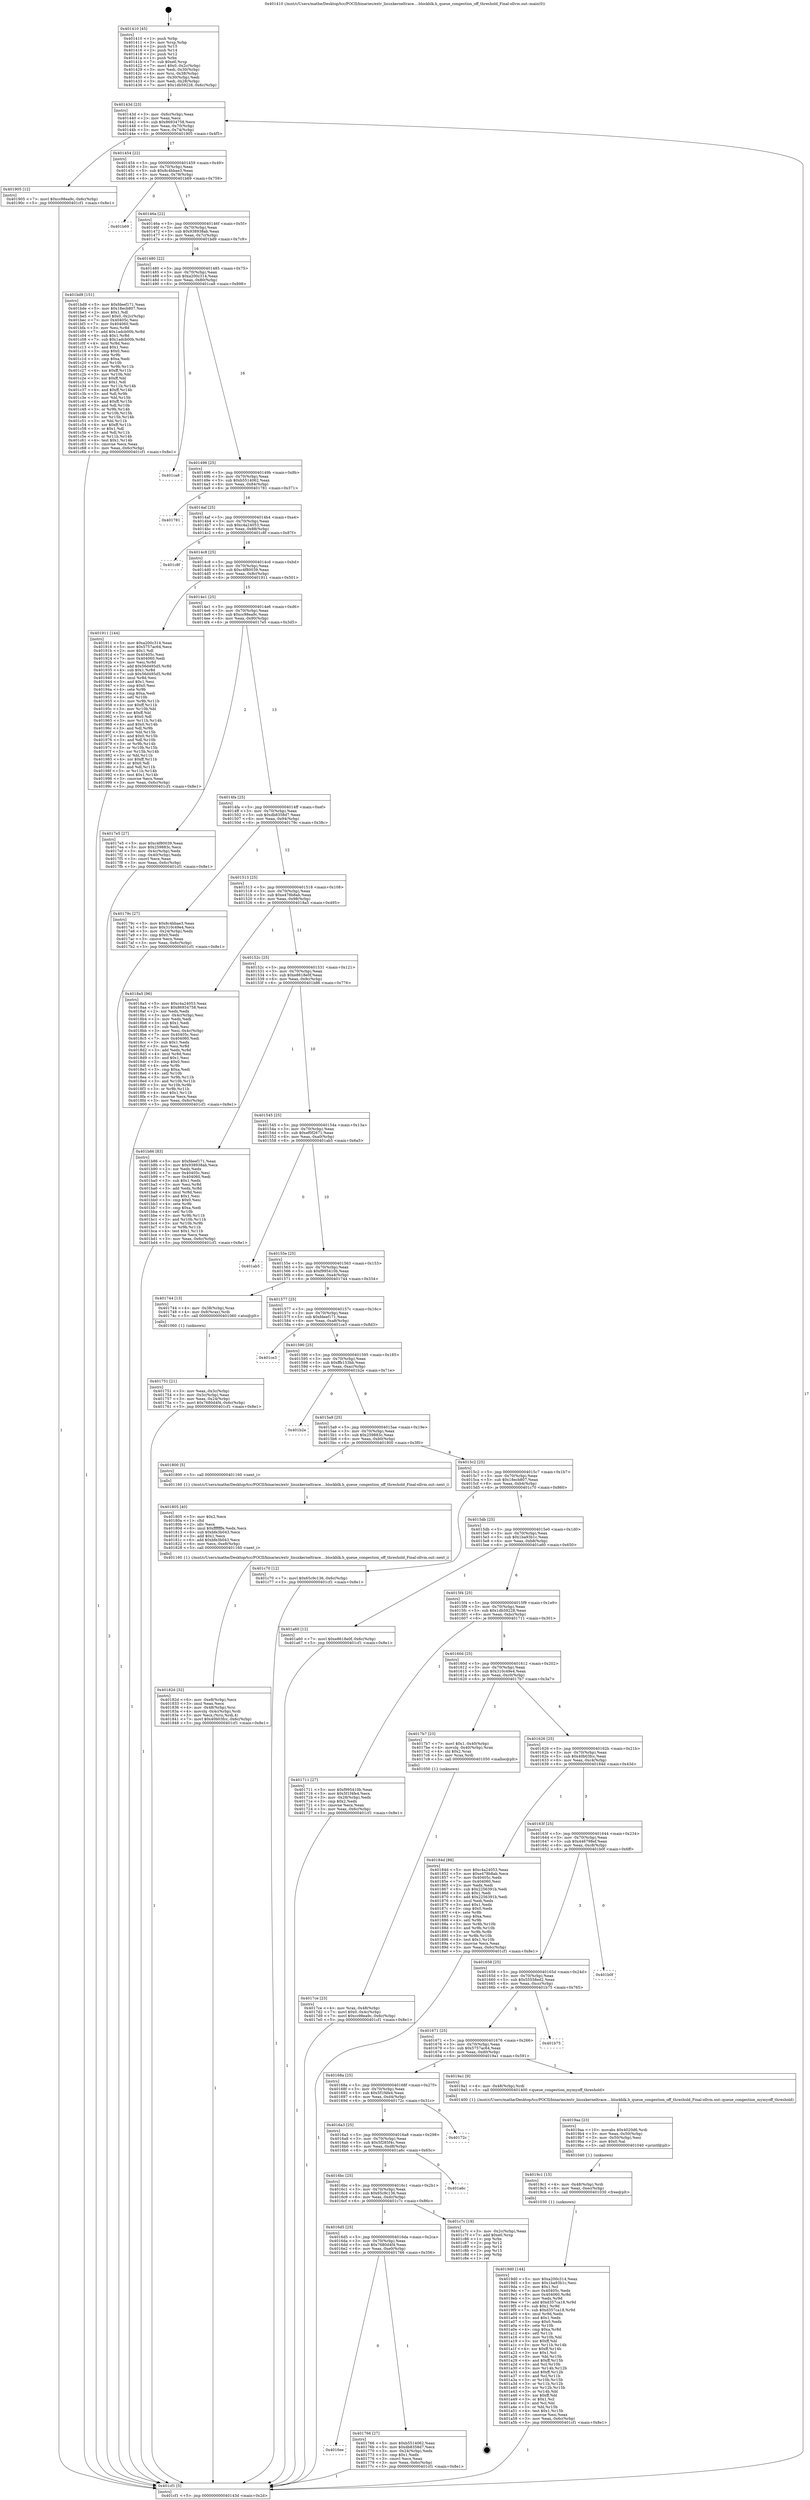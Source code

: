 digraph "0x401410" {
  label = "0x401410 (/mnt/c/Users/mathe/Desktop/tcc/POCII/binaries/extr_linuxkerneltrace....blockblk.h_queue_congestion_off_threshold_Final-ollvm.out::main(0))"
  labelloc = "t"
  node[shape=record]

  Entry [label="",width=0.3,height=0.3,shape=circle,fillcolor=black,style=filled]
  "0x40143d" [label="{
     0x40143d [23]\l
     | [instrs]\l
     &nbsp;&nbsp;0x40143d \<+3\>: mov -0x6c(%rbp),%eax\l
     &nbsp;&nbsp;0x401440 \<+2\>: mov %eax,%ecx\l
     &nbsp;&nbsp;0x401442 \<+6\>: sub $0x86934758,%ecx\l
     &nbsp;&nbsp;0x401448 \<+3\>: mov %eax,-0x70(%rbp)\l
     &nbsp;&nbsp;0x40144b \<+3\>: mov %ecx,-0x74(%rbp)\l
     &nbsp;&nbsp;0x40144e \<+6\>: je 0000000000401905 \<main+0x4f5\>\l
  }"]
  "0x401905" [label="{
     0x401905 [12]\l
     | [instrs]\l
     &nbsp;&nbsp;0x401905 \<+7\>: movl $0xcc98ea9c,-0x6c(%rbp)\l
     &nbsp;&nbsp;0x40190c \<+5\>: jmp 0000000000401cf1 \<main+0x8e1\>\l
  }"]
  "0x401454" [label="{
     0x401454 [22]\l
     | [instrs]\l
     &nbsp;&nbsp;0x401454 \<+5\>: jmp 0000000000401459 \<main+0x49\>\l
     &nbsp;&nbsp;0x401459 \<+3\>: mov -0x70(%rbp),%eax\l
     &nbsp;&nbsp;0x40145c \<+5\>: sub $0x8c4bbae3,%eax\l
     &nbsp;&nbsp;0x401461 \<+3\>: mov %eax,-0x78(%rbp)\l
     &nbsp;&nbsp;0x401464 \<+6\>: je 0000000000401b69 \<main+0x759\>\l
  }"]
  Exit [label="",width=0.3,height=0.3,shape=circle,fillcolor=black,style=filled,peripheries=2]
  "0x401b69" [label="{
     0x401b69\l
  }", style=dashed]
  "0x40146a" [label="{
     0x40146a [22]\l
     | [instrs]\l
     &nbsp;&nbsp;0x40146a \<+5\>: jmp 000000000040146f \<main+0x5f\>\l
     &nbsp;&nbsp;0x40146f \<+3\>: mov -0x70(%rbp),%eax\l
     &nbsp;&nbsp;0x401472 \<+5\>: sub $0x938938ab,%eax\l
     &nbsp;&nbsp;0x401477 \<+3\>: mov %eax,-0x7c(%rbp)\l
     &nbsp;&nbsp;0x40147a \<+6\>: je 0000000000401bd9 \<main+0x7c9\>\l
  }"]
  "0x4019d0" [label="{
     0x4019d0 [144]\l
     | [instrs]\l
     &nbsp;&nbsp;0x4019d0 \<+5\>: mov $0xa200c314,%eax\l
     &nbsp;&nbsp;0x4019d5 \<+5\>: mov $0x1ba93b1c,%esi\l
     &nbsp;&nbsp;0x4019da \<+2\>: mov $0x1,%cl\l
     &nbsp;&nbsp;0x4019dc \<+7\>: mov 0x40405c,%edx\l
     &nbsp;&nbsp;0x4019e3 \<+8\>: mov 0x404060,%r8d\l
     &nbsp;&nbsp;0x4019eb \<+3\>: mov %edx,%r9d\l
     &nbsp;&nbsp;0x4019ee \<+7\>: add $0xd357ca18,%r9d\l
     &nbsp;&nbsp;0x4019f5 \<+4\>: sub $0x1,%r9d\l
     &nbsp;&nbsp;0x4019f9 \<+7\>: sub $0xd357ca18,%r9d\l
     &nbsp;&nbsp;0x401a00 \<+4\>: imul %r9d,%edx\l
     &nbsp;&nbsp;0x401a04 \<+3\>: and $0x1,%edx\l
     &nbsp;&nbsp;0x401a07 \<+3\>: cmp $0x0,%edx\l
     &nbsp;&nbsp;0x401a0a \<+4\>: sete %r10b\l
     &nbsp;&nbsp;0x401a0e \<+4\>: cmp $0xa,%r8d\l
     &nbsp;&nbsp;0x401a12 \<+4\>: setl %r11b\l
     &nbsp;&nbsp;0x401a16 \<+3\>: mov %r10b,%bl\l
     &nbsp;&nbsp;0x401a19 \<+3\>: xor $0xff,%bl\l
     &nbsp;&nbsp;0x401a1c \<+3\>: mov %r11b,%r14b\l
     &nbsp;&nbsp;0x401a1f \<+4\>: xor $0xff,%r14b\l
     &nbsp;&nbsp;0x401a23 \<+3\>: xor $0x1,%cl\l
     &nbsp;&nbsp;0x401a26 \<+3\>: mov %bl,%r15b\l
     &nbsp;&nbsp;0x401a29 \<+4\>: and $0xff,%r15b\l
     &nbsp;&nbsp;0x401a2d \<+3\>: and %cl,%r10b\l
     &nbsp;&nbsp;0x401a30 \<+3\>: mov %r14b,%r12b\l
     &nbsp;&nbsp;0x401a33 \<+4\>: and $0xff,%r12b\l
     &nbsp;&nbsp;0x401a37 \<+3\>: and %cl,%r11b\l
     &nbsp;&nbsp;0x401a3a \<+3\>: or %r10b,%r15b\l
     &nbsp;&nbsp;0x401a3d \<+3\>: or %r11b,%r12b\l
     &nbsp;&nbsp;0x401a40 \<+3\>: xor %r12b,%r15b\l
     &nbsp;&nbsp;0x401a43 \<+3\>: or %r14b,%bl\l
     &nbsp;&nbsp;0x401a46 \<+3\>: xor $0xff,%bl\l
     &nbsp;&nbsp;0x401a49 \<+3\>: or $0x1,%cl\l
     &nbsp;&nbsp;0x401a4c \<+2\>: and %cl,%bl\l
     &nbsp;&nbsp;0x401a4e \<+3\>: or %bl,%r15b\l
     &nbsp;&nbsp;0x401a51 \<+4\>: test $0x1,%r15b\l
     &nbsp;&nbsp;0x401a55 \<+3\>: cmovne %esi,%eax\l
     &nbsp;&nbsp;0x401a58 \<+3\>: mov %eax,-0x6c(%rbp)\l
     &nbsp;&nbsp;0x401a5b \<+5\>: jmp 0000000000401cf1 \<main+0x8e1\>\l
  }"]
  "0x401bd9" [label="{
     0x401bd9 [151]\l
     | [instrs]\l
     &nbsp;&nbsp;0x401bd9 \<+5\>: mov $0xfdeef171,%eax\l
     &nbsp;&nbsp;0x401bde \<+5\>: mov $0x18ecb807,%ecx\l
     &nbsp;&nbsp;0x401be3 \<+2\>: mov $0x1,%dl\l
     &nbsp;&nbsp;0x401be5 \<+7\>: movl $0x0,-0x2c(%rbp)\l
     &nbsp;&nbsp;0x401bec \<+7\>: mov 0x40405c,%esi\l
     &nbsp;&nbsp;0x401bf3 \<+7\>: mov 0x404060,%edi\l
     &nbsp;&nbsp;0x401bfa \<+3\>: mov %esi,%r8d\l
     &nbsp;&nbsp;0x401bfd \<+7\>: add $0x1adcb00b,%r8d\l
     &nbsp;&nbsp;0x401c04 \<+4\>: sub $0x1,%r8d\l
     &nbsp;&nbsp;0x401c08 \<+7\>: sub $0x1adcb00b,%r8d\l
     &nbsp;&nbsp;0x401c0f \<+4\>: imul %r8d,%esi\l
     &nbsp;&nbsp;0x401c13 \<+3\>: and $0x1,%esi\l
     &nbsp;&nbsp;0x401c16 \<+3\>: cmp $0x0,%esi\l
     &nbsp;&nbsp;0x401c19 \<+4\>: sete %r9b\l
     &nbsp;&nbsp;0x401c1d \<+3\>: cmp $0xa,%edi\l
     &nbsp;&nbsp;0x401c20 \<+4\>: setl %r10b\l
     &nbsp;&nbsp;0x401c24 \<+3\>: mov %r9b,%r11b\l
     &nbsp;&nbsp;0x401c27 \<+4\>: xor $0xff,%r11b\l
     &nbsp;&nbsp;0x401c2b \<+3\>: mov %r10b,%bl\l
     &nbsp;&nbsp;0x401c2e \<+3\>: xor $0xff,%bl\l
     &nbsp;&nbsp;0x401c31 \<+3\>: xor $0x1,%dl\l
     &nbsp;&nbsp;0x401c34 \<+3\>: mov %r11b,%r14b\l
     &nbsp;&nbsp;0x401c37 \<+4\>: and $0xff,%r14b\l
     &nbsp;&nbsp;0x401c3b \<+3\>: and %dl,%r9b\l
     &nbsp;&nbsp;0x401c3e \<+3\>: mov %bl,%r15b\l
     &nbsp;&nbsp;0x401c41 \<+4\>: and $0xff,%r15b\l
     &nbsp;&nbsp;0x401c45 \<+3\>: and %dl,%r10b\l
     &nbsp;&nbsp;0x401c48 \<+3\>: or %r9b,%r14b\l
     &nbsp;&nbsp;0x401c4b \<+3\>: or %r10b,%r15b\l
     &nbsp;&nbsp;0x401c4e \<+3\>: xor %r15b,%r14b\l
     &nbsp;&nbsp;0x401c51 \<+3\>: or %bl,%r11b\l
     &nbsp;&nbsp;0x401c54 \<+4\>: xor $0xff,%r11b\l
     &nbsp;&nbsp;0x401c58 \<+3\>: or $0x1,%dl\l
     &nbsp;&nbsp;0x401c5b \<+3\>: and %dl,%r11b\l
     &nbsp;&nbsp;0x401c5e \<+3\>: or %r11b,%r14b\l
     &nbsp;&nbsp;0x401c61 \<+4\>: test $0x1,%r14b\l
     &nbsp;&nbsp;0x401c65 \<+3\>: cmovne %ecx,%eax\l
     &nbsp;&nbsp;0x401c68 \<+3\>: mov %eax,-0x6c(%rbp)\l
     &nbsp;&nbsp;0x401c6b \<+5\>: jmp 0000000000401cf1 \<main+0x8e1\>\l
  }"]
  "0x401480" [label="{
     0x401480 [22]\l
     | [instrs]\l
     &nbsp;&nbsp;0x401480 \<+5\>: jmp 0000000000401485 \<main+0x75\>\l
     &nbsp;&nbsp;0x401485 \<+3\>: mov -0x70(%rbp),%eax\l
     &nbsp;&nbsp;0x401488 \<+5\>: sub $0xa200c314,%eax\l
     &nbsp;&nbsp;0x40148d \<+3\>: mov %eax,-0x80(%rbp)\l
     &nbsp;&nbsp;0x401490 \<+6\>: je 0000000000401ca8 \<main+0x898\>\l
  }"]
  "0x4019c1" [label="{
     0x4019c1 [15]\l
     | [instrs]\l
     &nbsp;&nbsp;0x4019c1 \<+4\>: mov -0x48(%rbp),%rdi\l
     &nbsp;&nbsp;0x4019c5 \<+6\>: mov %eax,-0xec(%rbp)\l
     &nbsp;&nbsp;0x4019cb \<+5\>: call 0000000000401030 \<free@plt\>\l
     | [calls]\l
     &nbsp;&nbsp;0x401030 \{1\} (unknown)\l
  }"]
  "0x401ca8" [label="{
     0x401ca8\l
  }", style=dashed]
  "0x401496" [label="{
     0x401496 [25]\l
     | [instrs]\l
     &nbsp;&nbsp;0x401496 \<+5\>: jmp 000000000040149b \<main+0x8b\>\l
     &nbsp;&nbsp;0x40149b \<+3\>: mov -0x70(%rbp),%eax\l
     &nbsp;&nbsp;0x40149e \<+5\>: sub $0xb5514062,%eax\l
     &nbsp;&nbsp;0x4014a3 \<+6\>: mov %eax,-0x84(%rbp)\l
     &nbsp;&nbsp;0x4014a9 \<+6\>: je 0000000000401781 \<main+0x371\>\l
  }"]
  "0x4019aa" [label="{
     0x4019aa [23]\l
     | [instrs]\l
     &nbsp;&nbsp;0x4019aa \<+10\>: movabs $0x4020d6,%rdi\l
     &nbsp;&nbsp;0x4019b4 \<+3\>: mov %eax,-0x50(%rbp)\l
     &nbsp;&nbsp;0x4019b7 \<+3\>: mov -0x50(%rbp),%esi\l
     &nbsp;&nbsp;0x4019ba \<+2\>: mov $0x0,%al\l
     &nbsp;&nbsp;0x4019bc \<+5\>: call 0000000000401040 \<printf@plt\>\l
     | [calls]\l
     &nbsp;&nbsp;0x401040 \{1\} (unknown)\l
  }"]
  "0x401781" [label="{
     0x401781\l
  }", style=dashed]
  "0x4014af" [label="{
     0x4014af [25]\l
     | [instrs]\l
     &nbsp;&nbsp;0x4014af \<+5\>: jmp 00000000004014b4 \<main+0xa4\>\l
     &nbsp;&nbsp;0x4014b4 \<+3\>: mov -0x70(%rbp),%eax\l
     &nbsp;&nbsp;0x4014b7 \<+5\>: sub $0xc4a24053,%eax\l
     &nbsp;&nbsp;0x4014bc \<+6\>: mov %eax,-0x88(%rbp)\l
     &nbsp;&nbsp;0x4014c2 \<+6\>: je 0000000000401c8f \<main+0x87f\>\l
  }"]
  "0x40182d" [label="{
     0x40182d [32]\l
     | [instrs]\l
     &nbsp;&nbsp;0x40182d \<+6\>: mov -0xe8(%rbp),%ecx\l
     &nbsp;&nbsp;0x401833 \<+3\>: imul %eax,%ecx\l
     &nbsp;&nbsp;0x401836 \<+4\>: mov -0x48(%rbp),%rsi\l
     &nbsp;&nbsp;0x40183a \<+4\>: movslq -0x4c(%rbp),%rdi\l
     &nbsp;&nbsp;0x40183e \<+3\>: mov %ecx,(%rsi,%rdi,4)\l
     &nbsp;&nbsp;0x401841 \<+7\>: movl $0x40b03fcc,-0x6c(%rbp)\l
     &nbsp;&nbsp;0x401848 \<+5\>: jmp 0000000000401cf1 \<main+0x8e1\>\l
  }"]
  "0x401c8f" [label="{
     0x401c8f\l
  }", style=dashed]
  "0x4014c8" [label="{
     0x4014c8 [25]\l
     | [instrs]\l
     &nbsp;&nbsp;0x4014c8 \<+5\>: jmp 00000000004014cd \<main+0xbd\>\l
     &nbsp;&nbsp;0x4014cd \<+3\>: mov -0x70(%rbp),%eax\l
     &nbsp;&nbsp;0x4014d0 \<+5\>: sub $0xc4f80039,%eax\l
     &nbsp;&nbsp;0x4014d5 \<+6\>: mov %eax,-0x8c(%rbp)\l
     &nbsp;&nbsp;0x4014db \<+6\>: je 0000000000401911 \<main+0x501\>\l
  }"]
  "0x401805" [label="{
     0x401805 [40]\l
     | [instrs]\l
     &nbsp;&nbsp;0x401805 \<+5\>: mov $0x2,%ecx\l
     &nbsp;&nbsp;0x40180a \<+1\>: cltd\l
     &nbsp;&nbsp;0x40180b \<+2\>: idiv %ecx\l
     &nbsp;&nbsp;0x40180d \<+6\>: imul $0xfffffffe,%edx,%ecx\l
     &nbsp;&nbsp;0x401813 \<+6\>: sub $0xbfe3b043,%ecx\l
     &nbsp;&nbsp;0x401819 \<+3\>: add $0x1,%ecx\l
     &nbsp;&nbsp;0x40181c \<+6\>: add $0xbfe3b043,%ecx\l
     &nbsp;&nbsp;0x401822 \<+6\>: mov %ecx,-0xe8(%rbp)\l
     &nbsp;&nbsp;0x401828 \<+5\>: call 0000000000401160 \<next_i\>\l
     | [calls]\l
     &nbsp;&nbsp;0x401160 \{1\} (/mnt/c/Users/mathe/Desktop/tcc/POCII/binaries/extr_linuxkerneltrace....blockblk.h_queue_congestion_off_threshold_Final-ollvm.out::next_i)\l
  }"]
  "0x401911" [label="{
     0x401911 [144]\l
     | [instrs]\l
     &nbsp;&nbsp;0x401911 \<+5\>: mov $0xa200c314,%eax\l
     &nbsp;&nbsp;0x401916 \<+5\>: mov $0x5757ac64,%ecx\l
     &nbsp;&nbsp;0x40191b \<+2\>: mov $0x1,%dl\l
     &nbsp;&nbsp;0x40191d \<+7\>: mov 0x40405c,%esi\l
     &nbsp;&nbsp;0x401924 \<+7\>: mov 0x404060,%edi\l
     &nbsp;&nbsp;0x40192b \<+3\>: mov %esi,%r8d\l
     &nbsp;&nbsp;0x40192e \<+7\>: add $0x56d495d5,%r8d\l
     &nbsp;&nbsp;0x401935 \<+4\>: sub $0x1,%r8d\l
     &nbsp;&nbsp;0x401939 \<+7\>: sub $0x56d495d5,%r8d\l
     &nbsp;&nbsp;0x401940 \<+4\>: imul %r8d,%esi\l
     &nbsp;&nbsp;0x401944 \<+3\>: and $0x1,%esi\l
     &nbsp;&nbsp;0x401947 \<+3\>: cmp $0x0,%esi\l
     &nbsp;&nbsp;0x40194a \<+4\>: sete %r9b\l
     &nbsp;&nbsp;0x40194e \<+3\>: cmp $0xa,%edi\l
     &nbsp;&nbsp;0x401951 \<+4\>: setl %r10b\l
     &nbsp;&nbsp;0x401955 \<+3\>: mov %r9b,%r11b\l
     &nbsp;&nbsp;0x401958 \<+4\>: xor $0xff,%r11b\l
     &nbsp;&nbsp;0x40195c \<+3\>: mov %r10b,%bl\l
     &nbsp;&nbsp;0x40195f \<+3\>: xor $0xff,%bl\l
     &nbsp;&nbsp;0x401962 \<+3\>: xor $0x0,%dl\l
     &nbsp;&nbsp;0x401965 \<+3\>: mov %r11b,%r14b\l
     &nbsp;&nbsp;0x401968 \<+4\>: and $0x0,%r14b\l
     &nbsp;&nbsp;0x40196c \<+3\>: and %dl,%r9b\l
     &nbsp;&nbsp;0x40196f \<+3\>: mov %bl,%r15b\l
     &nbsp;&nbsp;0x401972 \<+4\>: and $0x0,%r15b\l
     &nbsp;&nbsp;0x401976 \<+3\>: and %dl,%r10b\l
     &nbsp;&nbsp;0x401979 \<+3\>: or %r9b,%r14b\l
     &nbsp;&nbsp;0x40197c \<+3\>: or %r10b,%r15b\l
     &nbsp;&nbsp;0x40197f \<+3\>: xor %r15b,%r14b\l
     &nbsp;&nbsp;0x401982 \<+3\>: or %bl,%r11b\l
     &nbsp;&nbsp;0x401985 \<+4\>: xor $0xff,%r11b\l
     &nbsp;&nbsp;0x401989 \<+3\>: or $0x0,%dl\l
     &nbsp;&nbsp;0x40198c \<+3\>: and %dl,%r11b\l
     &nbsp;&nbsp;0x40198f \<+3\>: or %r11b,%r14b\l
     &nbsp;&nbsp;0x401992 \<+4\>: test $0x1,%r14b\l
     &nbsp;&nbsp;0x401996 \<+3\>: cmovne %ecx,%eax\l
     &nbsp;&nbsp;0x401999 \<+3\>: mov %eax,-0x6c(%rbp)\l
     &nbsp;&nbsp;0x40199c \<+5\>: jmp 0000000000401cf1 \<main+0x8e1\>\l
  }"]
  "0x4014e1" [label="{
     0x4014e1 [25]\l
     | [instrs]\l
     &nbsp;&nbsp;0x4014e1 \<+5\>: jmp 00000000004014e6 \<main+0xd6\>\l
     &nbsp;&nbsp;0x4014e6 \<+3\>: mov -0x70(%rbp),%eax\l
     &nbsp;&nbsp;0x4014e9 \<+5\>: sub $0xcc98ea9c,%eax\l
     &nbsp;&nbsp;0x4014ee \<+6\>: mov %eax,-0x90(%rbp)\l
     &nbsp;&nbsp;0x4014f4 \<+6\>: je 00000000004017e5 \<main+0x3d5\>\l
  }"]
  "0x4017ce" [label="{
     0x4017ce [23]\l
     | [instrs]\l
     &nbsp;&nbsp;0x4017ce \<+4\>: mov %rax,-0x48(%rbp)\l
     &nbsp;&nbsp;0x4017d2 \<+7\>: movl $0x0,-0x4c(%rbp)\l
     &nbsp;&nbsp;0x4017d9 \<+7\>: movl $0xcc98ea9c,-0x6c(%rbp)\l
     &nbsp;&nbsp;0x4017e0 \<+5\>: jmp 0000000000401cf1 \<main+0x8e1\>\l
  }"]
  "0x4017e5" [label="{
     0x4017e5 [27]\l
     | [instrs]\l
     &nbsp;&nbsp;0x4017e5 \<+5\>: mov $0xc4f80039,%eax\l
     &nbsp;&nbsp;0x4017ea \<+5\>: mov $0x259883c,%ecx\l
     &nbsp;&nbsp;0x4017ef \<+3\>: mov -0x4c(%rbp),%edx\l
     &nbsp;&nbsp;0x4017f2 \<+3\>: cmp -0x40(%rbp),%edx\l
     &nbsp;&nbsp;0x4017f5 \<+3\>: cmovl %ecx,%eax\l
     &nbsp;&nbsp;0x4017f8 \<+3\>: mov %eax,-0x6c(%rbp)\l
     &nbsp;&nbsp;0x4017fb \<+5\>: jmp 0000000000401cf1 \<main+0x8e1\>\l
  }"]
  "0x4014fa" [label="{
     0x4014fa [25]\l
     | [instrs]\l
     &nbsp;&nbsp;0x4014fa \<+5\>: jmp 00000000004014ff \<main+0xef\>\l
     &nbsp;&nbsp;0x4014ff \<+3\>: mov -0x70(%rbp),%eax\l
     &nbsp;&nbsp;0x401502 \<+5\>: sub $0xdb8358d7,%eax\l
     &nbsp;&nbsp;0x401507 \<+6\>: mov %eax,-0x94(%rbp)\l
     &nbsp;&nbsp;0x40150d \<+6\>: je 000000000040179c \<main+0x38c\>\l
  }"]
  "0x4016ee" [label="{
     0x4016ee\l
  }", style=dashed]
  "0x40179c" [label="{
     0x40179c [27]\l
     | [instrs]\l
     &nbsp;&nbsp;0x40179c \<+5\>: mov $0x8c4bbae3,%eax\l
     &nbsp;&nbsp;0x4017a1 \<+5\>: mov $0x310c49e4,%ecx\l
     &nbsp;&nbsp;0x4017a6 \<+3\>: mov -0x24(%rbp),%edx\l
     &nbsp;&nbsp;0x4017a9 \<+3\>: cmp $0x0,%edx\l
     &nbsp;&nbsp;0x4017ac \<+3\>: cmove %ecx,%eax\l
     &nbsp;&nbsp;0x4017af \<+3\>: mov %eax,-0x6c(%rbp)\l
     &nbsp;&nbsp;0x4017b2 \<+5\>: jmp 0000000000401cf1 \<main+0x8e1\>\l
  }"]
  "0x401513" [label="{
     0x401513 [25]\l
     | [instrs]\l
     &nbsp;&nbsp;0x401513 \<+5\>: jmp 0000000000401518 \<main+0x108\>\l
     &nbsp;&nbsp;0x401518 \<+3\>: mov -0x70(%rbp),%eax\l
     &nbsp;&nbsp;0x40151b \<+5\>: sub $0xe478b8ab,%eax\l
     &nbsp;&nbsp;0x401520 \<+6\>: mov %eax,-0x98(%rbp)\l
     &nbsp;&nbsp;0x401526 \<+6\>: je 00000000004018a5 \<main+0x495\>\l
  }"]
  "0x401766" [label="{
     0x401766 [27]\l
     | [instrs]\l
     &nbsp;&nbsp;0x401766 \<+5\>: mov $0xb5514062,%eax\l
     &nbsp;&nbsp;0x40176b \<+5\>: mov $0xdb8358d7,%ecx\l
     &nbsp;&nbsp;0x401770 \<+3\>: mov -0x24(%rbp),%edx\l
     &nbsp;&nbsp;0x401773 \<+3\>: cmp $0x1,%edx\l
     &nbsp;&nbsp;0x401776 \<+3\>: cmovl %ecx,%eax\l
     &nbsp;&nbsp;0x401779 \<+3\>: mov %eax,-0x6c(%rbp)\l
     &nbsp;&nbsp;0x40177c \<+5\>: jmp 0000000000401cf1 \<main+0x8e1\>\l
  }"]
  "0x4018a5" [label="{
     0x4018a5 [96]\l
     | [instrs]\l
     &nbsp;&nbsp;0x4018a5 \<+5\>: mov $0xc4a24053,%eax\l
     &nbsp;&nbsp;0x4018aa \<+5\>: mov $0x86934758,%ecx\l
     &nbsp;&nbsp;0x4018af \<+2\>: xor %edx,%edx\l
     &nbsp;&nbsp;0x4018b1 \<+3\>: mov -0x4c(%rbp),%esi\l
     &nbsp;&nbsp;0x4018b4 \<+2\>: mov %edx,%edi\l
     &nbsp;&nbsp;0x4018b6 \<+3\>: sub $0x1,%edi\l
     &nbsp;&nbsp;0x4018b9 \<+2\>: sub %edi,%esi\l
     &nbsp;&nbsp;0x4018bb \<+3\>: mov %esi,-0x4c(%rbp)\l
     &nbsp;&nbsp;0x4018be \<+7\>: mov 0x40405c,%esi\l
     &nbsp;&nbsp;0x4018c5 \<+7\>: mov 0x404060,%edi\l
     &nbsp;&nbsp;0x4018cc \<+3\>: sub $0x1,%edx\l
     &nbsp;&nbsp;0x4018cf \<+3\>: mov %esi,%r8d\l
     &nbsp;&nbsp;0x4018d2 \<+3\>: add %edx,%r8d\l
     &nbsp;&nbsp;0x4018d5 \<+4\>: imul %r8d,%esi\l
     &nbsp;&nbsp;0x4018d9 \<+3\>: and $0x1,%esi\l
     &nbsp;&nbsp;0x4018dc \<+3\>: cmp $0x0,%esi\l
     &nbsp;&nbsp;0x4018df \<+4\>: sete %r9b\l
     &nbsp;&nbsp;0x4018e3 \<+3\>: cmp $0xa,%edi\l
     &nbsp;&nbsp;0x4018e6 \<+4\>: setl %r10b\l
     &nbsp;&nbsp;0x4018ea \<+3\>: mov %r9b,%r11b\l
     &nbsp;&nbsp;0x4018ed \<+3\>: and %r10b,%r11b\l
     &nbsp;&nbsp;0x4018f0 \<+3\>: xor %r10b,%r9b\l
     &nbsp;&nbsp;0x4018f3 \<+3\>: or %r9b,%r11b\l
     &nbsp;&nbsp;0x4018f6 \<+4\>: test $0x1,%r11b\l
     &nbsp;&nbsp;0x4018fa \<+3\>: cmovne %ecx,%eax\l
     &nbsp;&nbsp;0x4018fd \<+3\>: mov %eax,-0x6c(%rbp)\l
     &nbsp;&nbsp;0x401900 \<+5\>: jmp 0000000000401cf1 \<main+0x8e1\>\l
  }"]
  "0x40152c" [label="{
     0x40152c [25]\l
     | [instrs]\l
     &nbsp;&nbsp;0x40152c \<+5\>: jmp 0000000000401531 \<main+0x121\>\l
     &nbsp;&nbsp;0x401531 \<+3\>: mov -0x70(%rbp),%eax\l
     &nbsp;&nbsp;0x401534 \<+5\>: sub $0xe8618e0f,%eax\l
     &nbsp;&nbsp;0x401539 \<+6\>: mov %eax,-0x9c(%rbp)\l
     &nbsp;&nbsp;0x40153f \<+6\>: je 0000000000401b86 \<main+0x776\>\l
  }"]
  "0x4016d5" [label="{
     0x4016d5 [25]\l
     | [instrs]\l
     &nbsp;&nbsp;0x4016d5 \<+5\>: jmp 00000000004016da \<main+0x2ca\>\l
     &nbsp;&nbsp;0x4016da \<+3\>: mov -0x70(%rbp),%eax\l
     &nbsp;&nbsp;0x4016dd \<+5\>: sub $0x7680d4f4,%eax\l
     &nbsp;&nbsp;0x4016e2 \<+6\>: mov %eax,-0xe0(%rbp)\l
     &nbsp;&nbsp;0x4016e8 \<+6\>: je 0000000000401766 \<main+0x356\>\l
  }"]
  "0x401b86" [label="{
     0x401b86 [83]\l
     | [instrs]\l
     &nbsp;&nbsp;0x401b86 \<+5\>: mov $0xfdeef171,%eax\l
     &nbsp;&nbsp;0x401b8b \<+5\>: mov $0x938938ab,%ecx\l
     &nbsp;&nbsp;0x401b90 \<+2\>: xor %edx,%edx\l
     &nbsp;&nbsp;0x401b92 \<+7\>: mov 0x40405c,%esi\l
     &nbsp;&nbsp;0x401b99 \<+7\>: mov 0x404060,%edi\l
     &nbsp;&nbsp;0x401ba0 \<+3\>: sub $0x1,%edx\l
     &nbsp;&nbsp;0x401ba3 \<+3\>: mov %esi,%r8d\l
     &nbsp;&nbsp;0x401ba6 \<+3\>: add %edx,%r8d\l
     &nbsp;&nbsp;0x401ba9 \<+4\>: imul %r8d,%esi\l
     &nbsp;&nbsp;0x401bad \<+3\>: and $0x1,%esi\l
     &nbsp;&nbsp;0x401bb0 \<+3\>: cmp $0x0,%esi\l
     &nbsp;&nbsp;0x401bb3 \<+4\>: sete %r9b\l
     &nbsp;&nbsp;0x401bb7 \<+3\>: cmp $0xa,%edi\l
     &nbsp;&nbsp;0x401bba \<+4\>: setl %r10b\l
     &nbsp;&nbsp;0x401bbe \<+3\>: mov %r9b,%r11b\l
     &nbsp;&nbsp;0x401bc1 \<+3\>: and %r10b,%r11b\l
     &nbsp;&nbsp;0x401bc4 \<+3\>: xor %r10b,%r9b\l
     &nbsp;&nbsp;0x401bc7 \<+3\>: or %r9b,%r11b\l
     &nbsp;&nbsp;0x401bca \<+4\>: test $0x1,%r11b\l
     &nbsp;&nbsp;0x401bce \<+3\>: cmovne %ecx,%eax\l
     &nbsp;&nbsp;0x401bd1 \<+3\>: mov %eax,-0x6c(%rbp)\l
     &nbsp;&nbsp;0x401bd4 \<+5\>: jmp 0000000000401cf1 \<main+0x8e1\>\l
  }"]
  "0x401545" [label="{
     0x401545 [25]\l
     | [instrs]\l
     &nbsp;&nbsp;0x401545 \<+5\>: jmp 000000000040154a \<main+0x13a\>\l
     &nbsp;&nbsp;0x40154a \<+3\>: mov -0x70(%rbp),%eax\l
     &nbsp;&nbsp;0x40154d \<+5\>: sub $0xef0f2671,%eax\l
     &nbsp;&nbsp;0x401552 \<+6\>: mov %eax,-0xa0(%rbp)\l
     &nbsp;&nbsp;0x401558 \<+6\>: je 0000000000401ab5 \<main+0x6a5\>\l
  }"]
  "0x401c7c" [label="{
     0x401c7c [19]\l
     | [instrs]\l
     &nbsp;&nbsp;0x401c7c \<+3\>: mov -0x2c(%rbp),%eax\l
     &nbsp;&nbsp;0x401c7f \<+7\>: add $0xe0,%rsp\l
     &nbsp;&nbsp;0x401c86 \<+1\>: pop %rbx\l
     &nbsp;&nbsp;0x401c87 \<+2\>: pop %r12\l
     &nbsp;&nbsp;0x401c89 \<+2\>: pop %r14\l
     &nbsp;&nbsp;0x401c8b \<+2\>: pop %r15\l
     &nbsp;&nbsp;0x401c8d \<+1\>: pop %rbp\l
     &nbsp;&nbsp;0x401c8e \<+1\>: ret\l
  }"]
  "0x401ab5" [label="{
     0x401ab5\l
  }", style=dashed]
  "0x40155e" [label="{
     0x40155e [25]\l
     | [instrs]\l
     &nbsp;&nbsp;0x40155e \<+5\>: jmp 0000000000401563 \<main+0x153\>\l
     &nbsp;&nbsp;0x401563 \<+3\>: mov -0x70(%rbp),%eax\l
     &nbsp;&nbsp;0x401566 \<+5\>: sub $0xf995410b,%eax\l
     &nbsp;&nbsp;0x40156b \<+6\>: mov %eax,-0xa4(%rbp)\l
     &nbsp;&nbsp;0x401571 \<+6\>: je 0000000000401744 \<main+0x334\>\l
  }"]
  "0x4016bc" [label="{
     0x4016bc [25]\l
     | [instrs]\l
     &nbsp;&nbsp;0x4016bc \<+5\>: jmp 00000000004016c1 \<main+0x2b1\>\l
     &nbsp;&nbsp;0x4016c1 \<+3\>: mov -0x70(%rbp),%eax\l
     &nbsp;&nbsp;0x4016c4 \<+5\>: sub $0x65c9c136,%eax\l
     &nbsp;&nbsp;0x4016c9 \<+6\>: mov %eax,-0xdc(%rbp)\l
     &nbsp;&nbsp;0x4016cf \<+6\>: je 0000000000401c7c \<main+0x86c\>\l
  }"]
  "0x401744" [label="{
     0x401744 [13]\l
     | [instrs]\l
     &nbsp;&nbsp;0x401744 \<+4\>: mov -0x38(%rbp),%rax\l
     &nbsp;&nbsp;0x401748 \<+4\>: mov 0x8(%rax),%rdi\l
     &nbsp;&nbsp;0x40174c \<+5\>: call 0000000000401060 \<atoi@plt\>\l
     | [calls]\l
     &nbsp;&nbsp;0x401060 \{1\} (unknown)\l
  }"]
  "0x401577" [label="{
     0x401577 [25]\l
     | [instrs]\l
     &nbsp;&nbsp;0x401577 \<+5\>: jmp 000000000040157c \<main+0x16c\>\l
     &nbsp;&nbsp;0x40157c \<+3\>: mov -0x70(%rbp),%eax\l
     &nbsp;&nbsp;0x40157f \<+5\>: sub $0xfdeef171,%eax\l
     &nbsp;&nbsp;0x401584 \<+6\>: mov %eax,-0xa8(%rbp)\l
     &nbsp;&nbsp;0x40158a \<+6\>: je 0000000000401ce3 \<main+0x8d3\>\l
  }"]
  "0x401a6c" [label="{
     0x401a6c\l
  }", style=dashed]
  "0x401ce3" [label="{
     0x401ce3\l
  }", style=dashed]
  "0x401590" [label="{
     0x401590 [25]\l
     | [instrs]\l
     &nbsp;&nbsp;0x401590 \<+5\>: jmp 0000000000401595 \<main+0x185\>\l
     &nbsp;&nbsp;0x401595 \<+3\>: mov -0x70(%rbp),%eax\l
     &nbsp;&nbsp;0x401598 \<+5\>: sub $0xffb153bb,%eax\l
     &nbsp;&nbsp;0x40159d \<+6\>: mov %eax,-0xac(%rbp)\l
     &nbsp;&nbsp;0x4015a3 \<+6\>: je 0000000000401b2e \<main+0x71e\>\l
  }"]
  "0x4016a3" [label="{
     0x4016a3 [25]\l
     | [instrs]\l
     &nbsp;&nbsp;0x4016a3 \<+5\>: jmp 00000000004016a8 \<main+0x298\>\l
     &nbsp;&nbsp;0x4016a8 \<+3\>: mov -0x70(%rbp),%eax\l
     &nbsp;&nbsp;0x4016ab \<+5\>: sub $0x5f285f4c,%eax\l
     &nbsp;&nbsp;0x4016b0 \<+6\>: mov %eax,-0xd8(%rbp)\l
     &nbsp;&nbsp;0x4016b6 \<+6\>: je 0000000000401a6c \<main+0x65c\>\l
  }"]
  "0x401b2e" [label="{
     0x401b2e\l
  }", style=dashed]
  "0x4015a9" [label="{
     0x4015a9 [25]\l
     | [instrs]\l
     &nbsp;&nbsp;0x4015a9 \<+5\>: jmp 00000000004015ae \<main+0x19e\>\l
     &nbsp;&nbsp;0x4015ae \<+3\>: mov -0x70(%rbp),%eax\l
     &nbsp;&nbsp;0x4015b1 \<+5\>: sub $0x259883c,%eax\l
     &nbsp;&nbsp;0x4015b6 \<+6\>: mov %eax,-0xb0(%rbp)\l
     &nbsp;&nbsp;0x4015bc \<+6\>: je 0000000000401800 \<main+0x3f0\>\l
  }"]
  "0x40172c" [label="{
     0x40172c\l
  }", style=dashed]
  "0x401800" [label="{
     0x401800 [5]\l
     | [instrs]\l
     &nbsp;&nbsp;0x401800 \<+5\>: call 0000000000401160 \<next_i\>\l
     | [calls]\l
     &nbsp;&nbsp;0x401160 \{1\} (/mnt/c/Users/mathe/Desktop/tcc/POCII/binaries/extr_linuxkerneltrace....blockblk.h_queue_congestion_off_threshold_Final-ollvm.out::next_i)\l
  }"]
  "0x4015c2" [label="{
     0x4015c2 [25]\l
     | [instrs]\l
     &nbsp;&nbsp;0x4015c2 \<+5\>: jmp 00000000004015c7 \<main+0x1b7\>\l
     &nbsp;&nbsp;0x4015c7 \<+3\>: mov -0x70(%rbp),%eax\l
     &nbsp;&nbsp;0x4015ca \<+5\>: sub $0x18ecb807,%eax\l
     &nbsp;&nbsp;0x4015cf \<+6\>: mov %eax,-0xb4(%rbp)\l
     &nbsp;&nbsp;0x4015d5 \<+6\>: je 0000000000401c70 \<main+0x860\>\l
  }"]
  "0x40168a" [label="{
     0x40168a [25]\l
     | [instrs]\l
     &nbsp;&nbsp;0x40168a \<+5\>: jmp 000000000040168f \<main+0x27f\>\l
     &nbsp;&nbsp;0x40168f \<+3\>: mov -0x70(%rbp),%eax\l
     &nbsp;&nbsp;0x401692 \<+5\>: sub $0x5f1f4fe4,%eax\l
     &nbsp;&nbsp;0x401697 \<+6\>: mov %eax,-0xd4(%rbp)\l
     &nbsp;&nbsp;0x40169d \<+6\>: je 000000000040172c \<main+0x31c\>\l
  }"]
  "0x401c70" [label="{
     0x401c70 [12]\l
     | [instrs]\l
     &nbsp;&nbsp;0x401c70 \<+7\>: movl $0x65c9c136,-0x6c(%rbp)\l
     &nbsp;&nbsp;0x401c77 \<+5\>: jmp 0000000000401cf1 \<main+0x8e1\>\l
  }"]
  "0x4015db" [label="{
     0x4015db [25]\l
     | [instrs]\l
     &nbsp;&nbsp;0x4015db \<+5\>: jmp 00000000004015e0 \<main+0x1d0\>\l
     &nbsp;&nbsp;0x4015e0 \<+3\>: mov -0x70(%rbp),%eax\l
     &nbsp;&nbsp;0x4015e3 \<+5\>: sub $0x1ba93b1c,%eax\l
     &nbsp;&nbsp;0x4015e8 \<+6\>: mov %eax,-0xb8(%rbp)\l
     &nbsp;&nbsp;0x4015ee \<+6\>: je 0000000000401a60 \<main+0x650\>\l
  }"]
  "0x4019a1" [label="{
     0x4019a1 [9]\l
     | [instrs]\l
     &nbsp;&nbsp;0x4019a1 \<+4\>: mov -0x48(%rbp),%rdi\l
     &nbsp;&nbsp;0x4019a5 \<+5\>: call 0000000000401400 \<queue_congestion_mymyoff_threshold\>\l
     | [calls]\l
     &nbsp;&nbsp;0x401400 \{1\} (/mnt/c/Users/mathe/Desktop/tcc/POCII/binaries/extr_linuxkerneltrace....blockblk.h_queue_congestion_off_threshold_Final-ollvm.out::queue_congestion_mymyoff_threshold)\l
  }"]
  "0x401a60" [label="{
     0x401a60 [12]\l
     | [instrs]\l
     &nbsp;&nbsp;0x401a60 \<+7\>: movl $0xe8618e0f,-0x6c(%rbp)\l
     &nbsp;&nbsp;0x401a67 \<+5\>: jmp 0000000000401cf1 \<main+0x8e1\>\l
  }"]
  "0x4015f4" [label="{
     0x4015f4 [25]\l
     | [instrs]\l
     &nbsp;&nbsp;0x4015f4 \<+5\>: jmp 00000000004015f9 \<main+0x1e9\>\l
     &nbsp;&nbsp;0x4015f9 \<+3\>: mov -0x70(%rbp),%eax\l
     &nbsp;&nbsp;0x4015fc \<+5\>: sub $0x1db59228,%eax\l
     &nbsp;&nbsp;0x401601 \<+6\>: mov %eax,-0xbc(%rbp)\l
     &nbsp;&nbsp;0x401607 \<+6\>: je 0000000000401711 \<main+0x301\>\l
  }"]
  "0x401671" [label="{
     0x401671 [25]\l
     | [instrs]\l
     &nbsp;&nbsp;0x401671 \<+5\>: jmp 0000000000401676 \<main+0x266\>\l
     &nbsp;&nbsp;0x401676 \<+3\>: mov -0x70(%rbp),%eax\l
     &nbsp;&nbsp;0x401679 \<+5\>: sub $0x5757ac64,%eax\l
     &nbsp;&nbsp;0x40167e \<+6\>: mov %eax,-0xd0(%rbp)\l
     &nbsp;&nbsp;0x401684 \<+6\>: je 00000000004019a1 \<main+0x591\>\l
  }"]
  "0x401711" [label="{
     0x401711 [27]\l
     | [instrs]\l
     &nbsp;&nbsp;0x401711 \<+5\>: mov $0xf995410b,%eax\l
     &nbsp;&nbsp;0x401716 \<+5\>: mov $0x5f1f4fe4,%ecx\l
     &nbsp;&nbsp;0x40171b \<+3\>: mov -0x28(%rbp),%edx\l
     &nbsp;&nbsp;0x40171e \<+3\>: cmp $0x2,%edx\l
     &nbsp;&nbsp;0x401721 \<+3\>: cmovne %ecx,%eax\l
     &nbsp;&nbsp;0x401724 \<+3\>: mov %eax,-0x6c(%rbp)\l
     &nbsp;&nbsp;0x401727 \<+5\>: jmp 0000000000401cf1 \<main+0x8e1\>\l
  }"]
  "0x40160d" [label="{
     0x40160d [25]\l
     | [instrs]\l
     &nbsp;&nbsp;0x40160d \<+5\>: jmp 0000000000401612 \<main+0x202\>\l
     &nbsp;&nbsp;0x401612 \<+3\>: mov -0x70(%rbp),%eax\l
     &nbsp;&nbsp;0x401615 \<+5\>: sub $0x310c49e4,%eax\l
     &nbsp;&nbsp;0x40161a \<+6\>: mov %eax,-0xc0(%rbp)\l
     &nbsp;&nbsp;0x401620 \<+6\>: je 00000000004017b7 \<main+0x3a7\>\l
  }"]
  "0x401cf1" [label="{
     0x401cf1 [5]\l
     | [instrs]\l
     &nbsp;&nbsp;0x401cf1 \<+5\>: jmp 000000000040143d \<main+0x2d\>\l
  }"]
  "0x401410" [label="{
     0x401410 [45]\l
     | [instrs]\l
     &nbsp;&nbsp;0x401410 \<+1\>: push %rbp\l
     &nbsp;&nbsp;0x401411 \<+3\>: mov %rsp,%rbp\l
     &nbsp;&nbsp;0x401414 \<+2\>: push %r15\l
     &nbsp;&nbsp;0x401416 \<+2\>: push %r14\l
     &nbsp;&nbsp;0x401418 \<+2\>: push %r12\l
     &nbsp;&nbsp;0x40141a \<+1\>: push %rbx\l
     &nbsp;&nbsp;0x40141b \<+7\>: sub $0xe0,%rsp\l
     &nbsp;&nbsp;0x401422 \<+7\>: movl $0x0,-0x2c(%rbp)\l
     &nbsp;&nbsp;0x401429 \<+3\>: mov %edi,-0x30(%rbp)\l
     &nbsp;&nbsp;0x40142c \<+4\>: mov %rsi,-0x38(%rbp)\l
     &nbsp;&nbsp;0x401430 \<+3\>: mov -0x30(%rbp),%edi\l
     &nbsp;&nbsp;0x401433 \<+3\>: mov %edi,-0x28(%rbp)\l
     &nbsp;&nbsp;0x401436 \<+7\>: movl $0x1db59228,-0x6c(%rbp)\l
  }"]
  "0x401751" [label="{
     0x401751 [21]\l
     | [instrs]\l
     &nbsp;&nbsp;0x401751 \<+3\>: mov %eax,-0x3c(%rbp)\l
     &nbsp;&nbsp;0x401754 \<+3\>: mov -0x3c(%rbp),%eax\l
     &nbsp;&nbsp;0x401757 \<+3\>: mov %eax,-0x24(%rbp)\l
     &nbsp;&nbsp;0x40175a \<+7\>: movl $0x7680d4f4,-0x6c(%rbp)\l
     &nbsp;&nbsp;0x401761 \<+5\>: jmp 0000000000401cf1 \<main+0x8e1\>\l
  }"]
  "0x401b75" [label="{
     0x401b75\l
  }", style=dashed]
  "0x4017b7" [label="{
     0x4017b7 [23]\l
     | [instrs]\l
     &nbsp;&nbsp;0x4017b7 \<+7\>: movl $0x1,-0x40(%rbp)\l
     &nbsp;&nbsp;0x4017be \<+4\>: movslq -0x40(%rbp),%rax\l
     &nbsp;&nbsp;0x4017c2 \<+4\>: shl $0x2,%rax\l
     &nbsp;&nbsp;0x4017c6 \<+3\>: mov %rax,%rdi\l
     &nbsp;&nbsp;0x4017c9 \<+5\>: call 0000000000401050 \<malloc@plt\>\l
     | [calls]\l
     &nbsp;&nbsp;0x401050 \{1\} (unknown)\l
  }"]
  "0x401626" [label="{
     0x401626 [25]\l
     | [instrs]\l
     &nbsp;&nbsp;0x401626 \<+5\>: jmp 000000000040162b \<main+0x21b\>\l
     &nbsp;&nbsp;0x40162b \<+3\>: mov -0x70(%rbp),%eax\l
     &nbsp;&nbsp;0x40162e \<+5\>: sub $0x40b03fcc,%eax\l
     &nbsp;&nbsp;0x401633 \<+6\>: mov %eax,-0xc4(%rbp)\l
     &nbsp;&nbsp;0x401639 \<+6\>: je 000000000040184d \<main+0x43d\>\l
  }"]
  "0x401658" [label="{
     0x401658 [25]\l
     | [instrs]\l
     &nbsp;&nbsp;0x401658 \<+5\>: jmp 000000000040165d \<main+0x24d\>\l
     &nbsp;&nbsp;0x40165d \<+3\>: mov -0x70(%rbp),%eax\l
     &nbsp;&nbsp;0x401660 \<+5\>: sub $0x55558ed2,%eax\l
     &nbsp;&nbsp;0x401665 \<+6\>: mov %eax,-0xcc(%rbp)\l
     &nbsp;&nbsp;0x40166b \<+6\>: je 0000000000401b75 \<main+0x765\>\l
  }"]
  "0x40184d" [label="{
     0x40184d [88]\l
     | [instrs]\l
     &nbsp;&nbsp;0x40184d \<+5\>: mov $0xc4a24053,%eax\l
     &nbsp;&nbsp;0x401852 \<+5\>: mov $0xe478b8ab,%ecx\l
     &nbsp;&nbsp;0x401857 \<+7\>: mov 0x40405c,%edx\l
     &nbsp;&nbsp;0x40185e \<+7\>: mov 0x404060,%esi\l
     &nbsp;&nbsp;0x401865 \<+2\>: mov %edx,%edi\l
     &nbsp;&nbsp;0x401867 \<+6\>: sub $0x2256391b,%edi\l
     &nbsp;&nbsp;0x40186d \<+3\>: sub $0x1,%edi\l
     &nbsp;&nbsp;0x401870 \<+6\>: add $0x2256391b,%edi\l
     &nbsp;&nbsp;0x401876 \<+3\>: imul %edi,%edx\l
     &nbsp;&nbsp;0x401879 \<+3\>: and $0x1,%edx\l
     &nbsp;&nbsp;0x40187c \<+3\>: cmp $0x0,%edx\l
     &nbsp;&nbsp;0x40187f \<+4\>: sete %r8b\l
     &nbsp;&nbsp;0x401883 \<+3\>: cmp $0xa,%esi\l
     &nbsp;&nbsp;0x401886 \<+4\>: setl %r9b\l
     &nbsp;&nbsp;0x40188a \<+3\>: mov %r8b,%r10b\l
     &nbsp;&nbsp;0x40188d \<+3\>: and %r9b,%r10b\l
     &nbsp;&nbsp;0x401890 \<+3\>: xor %r9b,%r8b\l
     &nbsp;&nbsp;0x401893 \<+3\>: or %r8b,%r10b\l
     &nbsp;&nbsp;0x401896 \<+4\>: test $0x1,%r10b\l
     &nbsp;&nbsp;0x40189a \<+3\>: cmovne %ecx,%eax\l
     &nbsp;&nbsp;0x40189d \<+3\>: mov %eax,-0x6c(%rbp)\l
     &nbsp;&nbsp;0x4018a0 \<+5\>: jmp 0000000000401cf1 \<main+0x8e1\>\l
  }"]
  "0x40163f" [label="{
     0x40163f [25]\l
     | [instrs]\l
     &nbsp;&nbsp;0x40163f \<+5\>: jmp 0000000000401644 \<main+0x234\>\l
     &nbsp;&nbsp;0x401644 \<+3\>: mov -0x70(%rbp),%eax\l
     &nbsp;&nbsp;0x401647 \<+5\>: sub $0x446798ef,%eax\l
     &nbsp;&nbsp;0x40164c \<+6\>: mov %eax,-0xc8(%rbp)\l
     &nbsp;&nbsp;0x401652 \<+6\>: je 0000000000401b0f \<main+0x6ff\>\l
  }"]
  "0x401b0f" [label="{
     0x401b0f\l
  }", style=dashed]
  Entry -> "0x401410" [label=" 1"]
  "0x40143d" -> "0x401905" [label=" 1"]
  "0x40143d" -> "0x401454" [label=" 17"]
  "0x401c7c" -> Exit [label=" 1"]
  "0x401454" -> "0x401b69" [label=" 0"]
  "0x401454" -> "0x40146a" [label=" 17"]
  "0x401c70" -> "0x401cf1" [label=" 1"]
  "0x40146a" -> "0x401bd9" [label=" 1"]
  "0x40146a" -> "0x401480" [label=" 16"]
  "0x401bd9" -> "0x401cf1" [label=" 1"]
  "0x401480" -> "0x401ca8" [label=" 0"]
  "0x401480" -> "0x401496" [label=" 16"]
  "0x401b86" -> "0x401cf1" [label=" 1"]
  "0x401496" -> "0x401781" [label=" 0"]
  "0x401496" -> "0x4014af" [label=" 16"]
  "0x401a60" -> "0x401cf1" [label=" 1"]
  "0x4014af" -> "0x401c8f" [label=" 0"]
  "0x4014af" -> "0x4014c8" [label=" 16"]
  "0x4019d0" -> "0x401cf1" [label=" 1"]
  "0x4014c8" -> "0x401911" [label=" 1"]
  "0x4014c8" -> "0x4014e1" [label=" 15"]
  "0x4019c1" -> "0x4019d0" [label=" 1"]
  "0x4014e1" -> "0x4017e5" [label=" 2"]
  "0x4014e1" -> "0x4014fa" [label=" 13"]
  "0x4019aa" -> "0x4019c1" [label=" 1"]
  "0x4014fa" -> "0x40179c" [label=" 1"]
  "0x4014fa" -> "0x401513" [label=" 12"]
  "0x4019a1" -> "0x4019aa" [label=" 1"]
  "0x401513" -> "0x4018a5" [label=" 1"]
  "0x401513" -> "0x40152c" [label=" 11"]
  "0x401911" -> "0x401cf1" [label=" 1"]
  "0x40152c" -> "0x401b86" [label=" 1"]
  "0x40152c" -> "0x401545" [label=" 10"]
  "0x4018a5" -> "0x401cf1" [label=" 1"]
  "0x401545" -> "0x401ab5" [label=" 0"]
  "0x401545" -> "0x40155e" [label=" 10"]
  "0x40184d" -> "0x401cf1" [label=" 1"]
  "0x40155e" -> "0x401744" [label=" 1"]
  "0x40155e" -> "0x401577" [label=" 9"]
  "0x401805" -> "0x40182d" [label=" 1"]
  "0x401577" -> "0x401ce3" [label=" 0"]
  "0x401577" -> "0x401590" [label=" 9"]
  "0x401800" -> "0x401805" [label=" 1"]
  "0x401590" -> "0x401b2e" [label=" 0"]
  "0x401590" -> "0x4015a9" [label=" 9"]
  "0x4017ce" -> "0x401cf1" [label=" 1"]
  "0x4015a9" -> "0x401800" [label=" 1"]
  "0x4015a9" -> "0x4015c2" [label=" 8"]
  "0x4017b7" -> "0x4017ce" [label=" 1"]
  "0x4015c2" -> "0x401c70" [label=" 1"]
  "0x4015c2" -> "0x4015db" [label=" 7"]
  "0x401766" -> "0x401cf1" [label=" 1"]
  "0x4015db" -> "0x401a60" [label=" 1"]
  "0x4015db" -> "0x4015f4" [label=" 6"]
  "0x4016d5" -> "0x4016ee" [label=" 0"]
  "0x4015f4" -> "0x401711" [label=" 1"]
  "0x4015f4" -> "0x40160d" [label=" 5"]
  "0x401711" -> "0x401cf1" [label=" 1"]
  "0x401410" -> "0x40143d" [label=" 1"]
  "0x401cf1" -> "0x40143d" [label=" 17"]
  "0x401744" -> "0x401751" [label=" 1"]
  "0x401751" -> "0x401cf1" [label=" 1"]
  "0x401905" -> "0x401cf1" [label=" 1"]
  "0x40160d" -> "0x4017b7" [label=" 1"]
  "0x40160d" -> "0x401626" [label=" 4"]
  "0x4016bc" -> "0x4016d5" [label=" 1"]
  "0x401626" -> "0x40184d" [label=" 1"]
  "0x401626" -> "0x40163f" [label=" 3"]
  "0x40182d" -> "0x401cf1" [label=" 1"]
  "0x40163f" -> "0x401b0f" [label=" 0"]
  "0x40163f" -> "0x401658" [label=" 3"]
  "0x4016bc" -> "0x401c7c" [label=" 1"]
  "0x401658" -> "0x401b75" [label=" 0"]
  "0x401658" -> "0x401671" [label=" 3"]
  "0x4016d5" -> "0x401766" [label=" 1"]
  "0x401671" -> "0x4019a1" [label=" 1"]
  "0x401671" -> "0x40168a" [label=" 2"]
  "0x40179c" -> "0x401cf1" [label=" 1"]
  "0x40168a" -> "0x40172c" [label=" 0"]
  "0x40168a" -> "0x4016a3" [label=" 2"]
  "0x4017e5" -> "0x401cf1" [label=" 2"]
  "0x4016a3" -> "0x401a6c" [label=" 0"]
  "0x4016a3" -> "0x4016bc" [label=" 2"]
}
